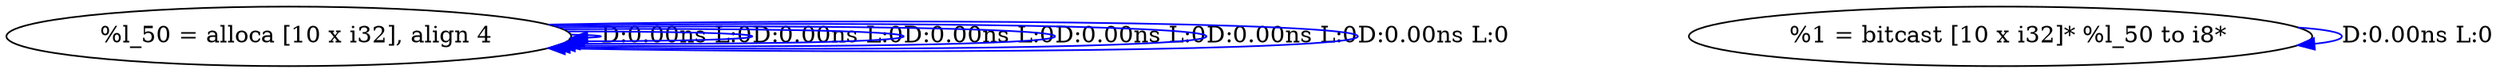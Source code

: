 digraph {
Node0x3c45360[label="  %l_50 = alloca [10 x i32], align 4"];
Node0x3c45360 -> Node0x3c45360[label="D:0.00ns L:0",color=blue];
Node0x3c45360 -> Node0x3c45360[label="D:0.00ns L:0",color=blue];
Node0x3c45360 -> Node0x3c45360[label="D:0.00ns L:0",color=blue];
Node0x3c45360 -> Node0x3c45360[label="D:0.00ns L:0",color=blue];
Node0x3c45360 -> Node0x3c45360[label="D:0.00ns L:0",color=blue];
Node0x3c45360 -> Node0x3c45360[label="D:0.00ns L:0",color=blue];
Node0x3c45850[label="  %1 = bitcast [10 x i32]* %l_50 to i8*"];
Node0x3c45850 -> Node0x3c45850[label="D:0.00ns L:0",color=blue];
}
